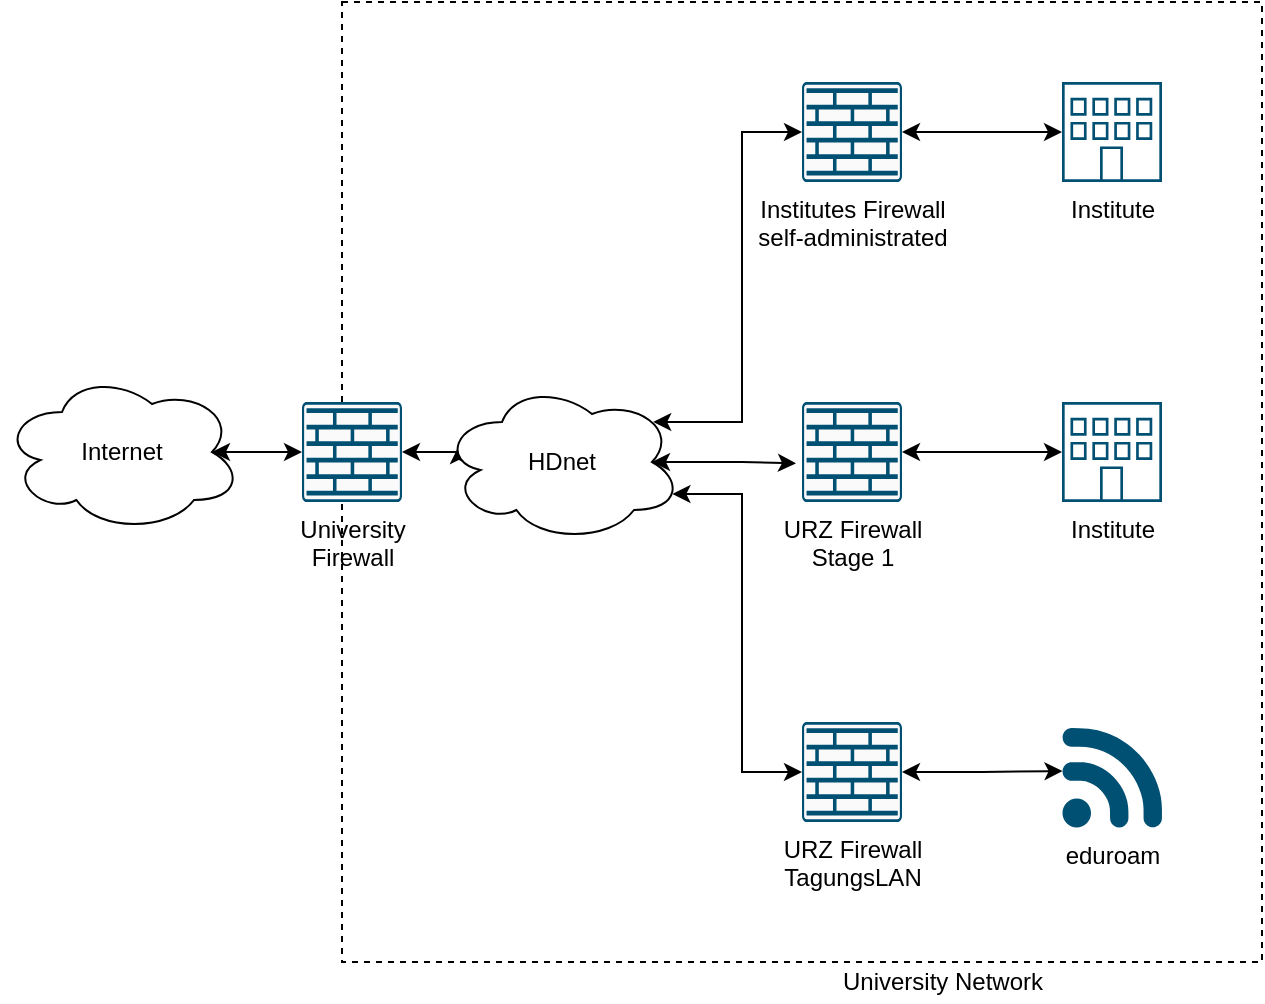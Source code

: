 <mxfile version="15.7.3" type="device"><diagram id="ta7R87p-tmoHUc1cKqnp" name="Page-1"><mxGraphModel dx="1563" dy="931" grid="1" gridSize="10" guides="1" tooltips="1" connect="1" arrows="1" fold="1" page="1" pageScale="1" pageWidth="850" pageHeight="1100" math="0" shadow="0"><root><mxCell id="0"/><mxCell id="1" parent="0"/><mxCell id="Sr125-Q4HkksBYILyROx-8" value="" style="rounded=0;whiteSpace=wrap;html=1;fillColor=none;dashed=1;" vertex="1" parent="1"><mxGeometry x="160" y="280" width="460" height="480" as="geometry"/></mxCell><mxCell id="Sr125-Q4HkksBYILyROx-23" style="edgeStyle=orthogonalEdgeStyle;rounded=0;orthogonalLoop=1;jettySize=auto;html=1;exitX=1;exitY=0.5;exitDx=0;exitDy=0;exitPerimeter=0;entryX=0.07;entryY=0.4;entryDx=0;entryDy=0;entryPerimeter=0;startArrow=classic;startFill=1;" edge="1" parent="1" source="Sr125-Q4HkksBYILyROx-1" target="Sr125-Q4HkksBYILyROx-22"><mxGeometry relative="1" as="geometry"/></mxCell><mxCell id="Sr125-Q4HkksBYILyROx-1" value="&lt;div&gt;University&lt;/div&gt;&lt;div&gt;Firewall&lt;br&gt;&lt;/div&gt;" style="sketch=0;points=[[0.015,0.015,0],[0.985,0.015,0],[0.985,0.985,0],[0.015,0.985,0],[0.25,0,0],[0.5,0,0],[0.75,0,0],[1,0.25,0],[1,0.5,0],[1,0.75,0],[0.75,1,0],[0.5,1,0],[0.25,1,0],[0,0.75,0],[0,0.5,0],[0,0.25,0]];verticalLabelPosition=bottom;html=1;verticalAlign=top;aspect=fixed;align=center;pointerEvents=1;shape=mxgraph.cisco19.rect;prIcon=firewall;fillColor=#FAFAFA;strokeColor=#005073;dashed=1;" vertex="1" parent="1"><mxGeometry x="140" y="480" width="50" height="50" as="geometry"/></mxCell><mxCell id="Sr125-Q4HkksBYILyROx-3" style="edgeStyle=orthogonalEdgeStyle;rounded=0;orthogonalLoop=1;jettySize=auto;html=1;exitX=0.875;exitY=0.5;exitDx=0;exitDy=0;exitPerimeter=0;entryX=0;entryY=0.5;entryDx=0;entryDy=0;entryPerimeter=0;startArrow=classic;startFill=1;" edge="1" parent="1" source="Sr125-Q4HkksBYILyROx-2" target="Sr125-Q4HkksBYILyROx-1"><mxGeometry relative="1" as="geometry"/></mxCell><mxCell id="Sr125-Q4HkksBYILyROx-2" value="Internet" style="ellipse;shape=cloud;whiteSpace=wrap;html=1;" vertex="1" parent="1"><mxGeometry x="-10" y="465" width="120" height="80" as="geometry"/></mxCell><mxCell id="Sr125-Q4HkksBYILyROx-21" style="edgeStyle=orthogonalEdgeStyle;rounded=0;orthogonalLoop=1;jettySize=auto;html=1;exitX=1;exitY=0.5;exitDx=0;exitDy=0;exitPerimeter=0;entryX=0;entryY=0.5;entryDx=0;entryDy=0;entryPerimeter=0;startArrow=classic;startFill=1;" edge="1" parent="1" source="Sr125-Q4HkksBYILyROx-4" target="Sr125-Q4HkksBYILyROx-20"><mxGeometry relative="1" as="geometry"/></mxCell><mxCell id="Sr125-Q4HkksBYILyROx-4" value="&lt;div&gt;Institutes Firewall&lt;/div&gt;&lt;div&gt;self-administrated&lt;br&gt;&lt;/div&gt;" style="sketch=0;points=[[0.015,0.015,0],[0.985,0.015,0],[0.985,0.985,0],[0.015,0.985,0],[0.25,0,0],[0.5,0,0],[0.75,0,0],[1,0.25,0],[1,0.5,0],[1,0.75,0],[0.75,1,0],[0.5,1,0],[0.25,1,0],[0,0.75,0],[0,0.5,0],[0,0.25,0]];verticalLabelPosition=bottom;html=1;verticalAlign=top;aspect=fixed;align=center;pointerEvents=1;shape=mxgraph.cisco19.rect;prIcon=firewall;fillColor=#FAFAFA;strokeColor=#005073;dashed=1;" vertex="1" parent="1"><mxGeometry x="390" y="320" width="50" height="50" as="geometry"/></mxCell><mxCell id="Sr125-Q4HkksBYILyROx-19" style="edgeStyle=orthogonalEdgeStyle;rounded=0;orthogonalLoop=1;jettySize=auto;html=1;exitX=1;exitY=0.5;exitDx=0;exitDy=0;exitPerimeter=0;entryX=0;entryY=0.5;entryDx=0;entryDy=0;entryPerimeter=0;startArrow=classic;startFill=1;" edge="1" parent="1" source="Sr125-Q4HkksBYILyROx-5" target="Sr125-Q4HkksBYILyROx-18"><mxGeometry relative="1" as="geometry"/></mxCell><mxCell id="Sr125-Q4HkksBYILyROx-5" value="&lt;div&gt;URZ Firewall&lt;/div&gt;&lt;div&gt;Stage 1&lt;br&gt;&lt;/div&gt;" style="sketch=0;points=[[0.015,0.015,0],[0.985,0.015,0],[0.985,0.985,0],[0.015,0.985,0],[0.25,0,0],[0.5,0,0],[0.75,0,0],[1,0.25,0],[1,0.5,0],[1,0.75,0],[0.75,1,0],[0.5,1,0],[0.25,1,0],[0,0.75,0],[0,0.5,0],[0,0.25,0]];verticalLabelPosition=bottom;html=1;verticalAlign=top;aspect=fixed;align=center;pointerEvents=1;shape=mxgraph.cisco19.rect;prIcon=firewall;fillColor=#FAFAFA;strokeColor=#005073;dashed=1;" vertex="1" parent="1"><mxGeometry x="390" y="480" width="50" height="50" as="geometry"/></mxCell><mxCell id="Sr125-Q4HkksBYILyROx-9" value="University Network" style="text;html=1;align=center;verticalAlign=middle;resizable=0;points=[];autosize=1;strokeColor=none;fillColor=none;" vertex="1" parent="1"><mxGeometry x="400" y="760" width="120" height="20" as="geometry"/></mxCell><mxCell id="Sr125-Q4HkksBYILyROx-17" style="edgeStyle=orthogonalEdgeStyle;rounded=0;orthogonalLoop=1;jettySize=auto;html=1;exitX=1;exitY=0.5;exitDx=0;exitDy=0;exitPerimeter=0;entryX=0.005;entryY=0.43;entryDx=0;entryDy=0;entryPerimeter=0;startArrow=classic;startFill=1;" edge="1" parent="1" source="Sr125-Q4HkksBYILyROx-12" target="Sr125-Q4HkksBYILyROx-15"><mxGeometry relative="1" as="geometry"/></mxCell><mxCell id="Sr125-Q4HkksBYILyROx-12" value="&lt;div&gt;URZ Firewall&lt;/div&gt;&lt;div&gt;TagungsLAN&lt;/div&gt;" style="sketch=0;points=[[0.015,0.015,0],[0.985,0.015,0],[0.985,0.985,0],[0.015,0.985,0],[0.25,0,0],[0.5,0,0],[0.75,0,0],[1,0.25,0],[1,0.5,0],[1,0.75,0],[0.75,1,0],[0.5,1,0],[0.25,1,0],[0,0.75,0],[0,0.5,0],[0,0.25,0]];verticalLabelPosition=bottom;html=1;verticalAlign=top;aspect=fixed;align=center;pointerEvents=1;shape=mxgraph.cisco19.rect;prIcon=firewall;fillColor=#FAFAFA;strokeColor=#005073;dashed=1;" vertex="1" parent="1"><mxGeometry x="390" y="640" width="50" height="50" as="geometry"/></mxCell><mxCell id="Sr125-Q4HkksBYILyROx-15" value="eduroam" style="points=[[0.005,0.09,0],[0.08,0,0],[0.76,0.25,0],[1,0.92,0],[0.91,0.995,0],[0.57,0.995,0],[0.045,0.955,0],[0.005,0.43,0]];verticalLabelPosition=bottom;sketch=0;html=1;verticalAlign=top;aspect=fixed;align=center;pointerEvents=1;shape=mxgraph.cisco19.3g_4g_indicator;fillColor=#005073;strokeColor=none;dashed=1;" vertex="1" parent="1"><mxGeometry x="520" y="643" width="50" height="50" as="geometry"/></mxCell><mxCell id="Sr125-Q4HkksBYILyROx-18" value="Institute" style="points=[[0,0,0],[0.25,0,0],[0.5,0,0],[0.75,0,0],[1,0,0],[1,0.25,0],[1,0.5,0],[1,0.75,0],[1,1,0],[0.75,1,0],[0.5,1,0],[0.25,1,0],[0,1,0],[0,0.75,0],[0,0.5,0],[0,0.25,0]];verticalLabelPosition=bottom;sketch=0;html=1;verticalAlign=top;aspect=fixed;align=center;pointerEvents=1;shape=mxgraph.cisco19.branch;fillColor=#005073;strokeColor=none;dashed=1;" vertex="1" parent="1"><mxGeometry x="520" y="480" width="50" height="50" as="geometry"/></mxCell><mxCell id="Sr125-Q4HkksBYILyROx-20" value="Institute" style="points=[[0,0,0],[0.25,0,0],[0.5,0,0],[0.75,0,0],[1,0,0],[1,0.25,0],[1,0.5,0],[1,0.75,0],[1,1,0],[0.75,1,0],[0.5,1,0],[0.25,1,0],[0,1,0],[0,0.75,0],[0,0.5,0],[0,0.25,0]];verticalLabelPosition=bottom;sketch=0;html=1;verticalAlign=top;aspect=fixed;align=center;pointerEvents=1;shape=mxgraph.cisco19.branch;fillColor=#005073;strokeColor=none;dashed=1;" vertex="1" parent="1"><mxGeometry x="520" y="320" width="50" height="50" as="geometry"/></mxCell><mxCell id="Sr125-Q4HkksBYILyROx-24" style="edgeStyle=orthogonalEdgeStyle;rounded=0;orthogonalLoop=1;jettySize=auto;html=1;exitX=0.88;exitY=0.25;exitDx=0;exitDy=0;exitPerimeter=0;entryX=0;entryY=0.5;entryDx=0;entryDy=0;entryPerimeter=0;startArrow=classic;startFill=1;" edge="1" parent="1" source="Sr125-Q4HkksBYILyROx-22" target="Sr125-Q4HkksBYILyROx-4"><mxGeometry relative="1" as="geometry"/></mxCell><mxCell id="Sr125-Q4HkksBYILyROx-25" style="edgeStyle=orthogonalEdgeStyle;rounded=0;orthogonalLoop=1;jettySize=auto;html=1;exitX=0.875;exitY=0.5;exitDx=0;exitDy=0;exitPerimeter=0;entryX=-0.06;entryY=0.613;entryDx=0;entryDy=0;entryPerimeter=0;startArrow=classic;startFill=1;" edge="1" parent="1" source="Sr125-Q4HkksBYILyROx-22" target="Sr125-Q4HkksBYILyROx-5"><mxGeometry relative="1" as="geometry"/></mxCell><mxCell id="Sr125-Q4HkksBYILyROx-26" style="edgeStyle=orthogonalEdgeStyle;rounded=0;orthogonalLoop=1;jettySize=auto;html=1;exitX=0.96;exitY=0.7;exitDx=0;exitDy=0;exitPerimeter=0;entryX=0;entryY=0.5;entryDx=0;entryDy=0;entryPerimeter=0;startArrow=classic;startFill=1;" edge="1" parent="1" source="Sr125-Q4HkksBYILyROx-22" target="Sr125-Q4HkksBYILyROx-12"><mxGeometry relative="1" as="geometry"/></mxCell><mxCell id="Sr125-Q4HkksBYILyROx-22" value="HDnet" style="ellipse;shape=cloud;whiteSpace=wrap;html=1;" vertex="1" parent="1"><mxGeometry x="210" y="470" width="120" height="80" as="geometry"/></mxCell></root></mxGraphModel></diagram></mxfile>